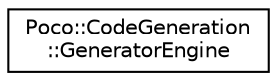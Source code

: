 digraph "Graphical Class Hierarchy"
{
 // LATEX_PDF_SIZE
  edge [fontname="Helvetica",fontsize="10",labelfontname="Helvetica",labelfontsize="10"];
  node [fontname="Helvetica",fontsize="10",shape=record];
  rankdir="LR";
  Node0 [label="Poco::CodeGeneration\l::GeneratorEngine",height=0.2,width=0.4,color="black", fillcolor="white", style="filled",URL="$classPoco_1_1CodeGeneration_1_1GeneratorEngine.html",tooltip="A GeneratorEngine iterates over a Struct and calls the correct methods in a CodeGenerator."];
}
